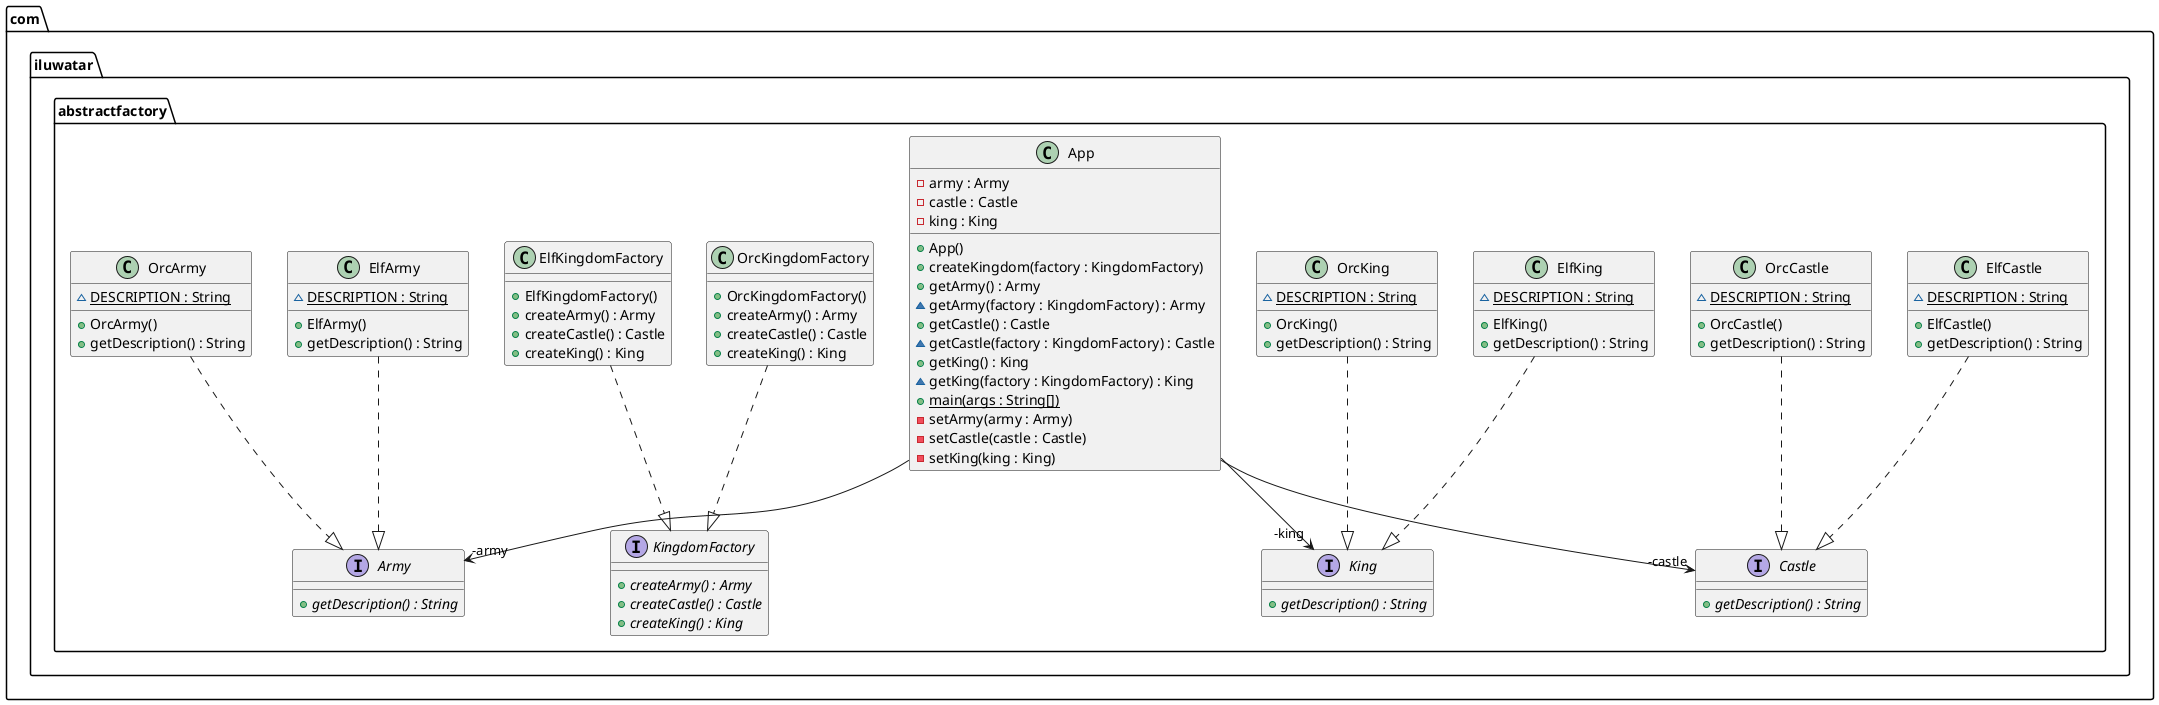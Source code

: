 @startuml
package com.iluwatar.abstractfactory {
  class App {
    - army : Army
    - castle : Castle
    - king : King
    + App()
    + createKingdom(factory : KingdomFactory)
    + getArmy() : Army
    ~ getArmy(factory : KingdomFactory) : Army
    + getCastle() : Castle
    ~ getCastle(factory : KingdomFactory) : Castle
    + getKing() : King
    ~ getKing(factory : KingdomFactory) : King
    + main(args : String[]) {static}
    - setArmy(army : Army)
    - setCastle(castle : Castle)
    - setKing(king : King)
  }
  class OrcKingdomFactory {
    + OrcKingdomFactory()
    + createArmy() : Army
    + createCastle() : Castle
    + createKing() : King
  }
  class ElfCastle {
    ~ DESCRIPTION : String {static}
    + ElfCastle()
    + getDescription() : String
  }
  class OrcCastle {
    ~ DESCRIPTION : String {static}
    + OrcCastle()
    + getDescription() : String
  }
  interface KingdomFactory {
    + createArmy() : Army {abstract}
    + createCastle() : Castle {abstract}
    + createKing() : King {abstract}
  }
  class ElfKing {
    ~ DESCRIPTION : String {static}
    + ElfKing()
    + getDescription() : String
  }
  class ElfArmy {
    ~ DESCRIPTION : String {static}
    + ElfArmy()
    + getDescription() : String
  }
  interface Castle {
    + getDescription() : String {abstract}
  }
  interface Army {
    + getDescription() : String {abstract}
  }
  class OrcKing {
    ~ DESCRIPTION : String {static}
    + OrcKing()
    + getDescription() : String
  }
  class OrcArmy {
    ~ DESCRIPTION : String {static}
    + OrcArmy()
    + getDescription() : String
  }
  interface King {
    + getDescription() : String {abstract}
  }
  class ElfKingdomFactory {
    + ElfKingdomFactory()
    + createArmy() : Army
    + createCastle() : Castle
    + createKing() : King
  }
}
App -->  "-castle" Castle
App -->  "-king" King
App -->  "-army" Army
OrcKingdomFactory ..|> KingdomFactory 
ElfCastle ..|> Castle 
OrcCastle ..|> Castle 
ElfKing ..|> King 
ElfArmy ..|> Army 
OrcKing ..|> King 
OrcArmy ..|> Army 
ElfKingdomFactory ..|> KingdomFactory 
@enduml